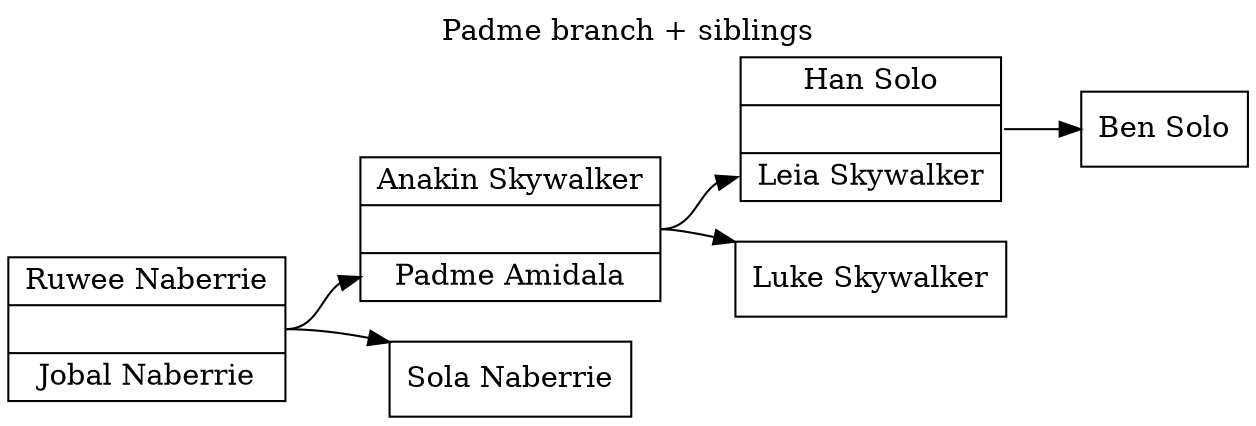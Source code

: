 digraph family {
node [shape=record];
rankdir=LR;
labelloc="t";
label="Padme branch + siblings";
f1 [label="<h>Anakin Skywalker|<u>|<w>Padme Amidala"];
f2 [label="<h>Han Solo|<u>|<w>Leia Skywalker"];
f3 [label="<h>Ruwee Naberrie|<u>|<w>Jobal Naberrie"];
i4 [label="<i>Ben Solo"];
i5 [label="<i>Luke Skywalker"];
i6 [label="<i>Sola Naberrie"];
f2:u -> i4:i;
f1:u -> i5:i;
f1:u -> f2:w;
f3:u -> f1:w;
f3:u -> i6:i;
}
